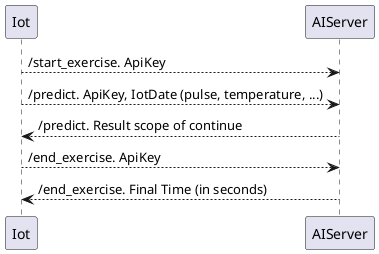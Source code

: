 @startuml
    Iot --> AIServer: /start_exercise. ApiKey
    Iot --> AIServer: /predict. ApiKey, IotDate (pulse, temperature, ...)
    AIServer --> Iot: /predict. Result scope of continue
    
    Iot --> AIServer: /end_exercise. ApiKey
    AIServer --> Iot: /end_exercise. Final Time (in seconds)

@enduml

